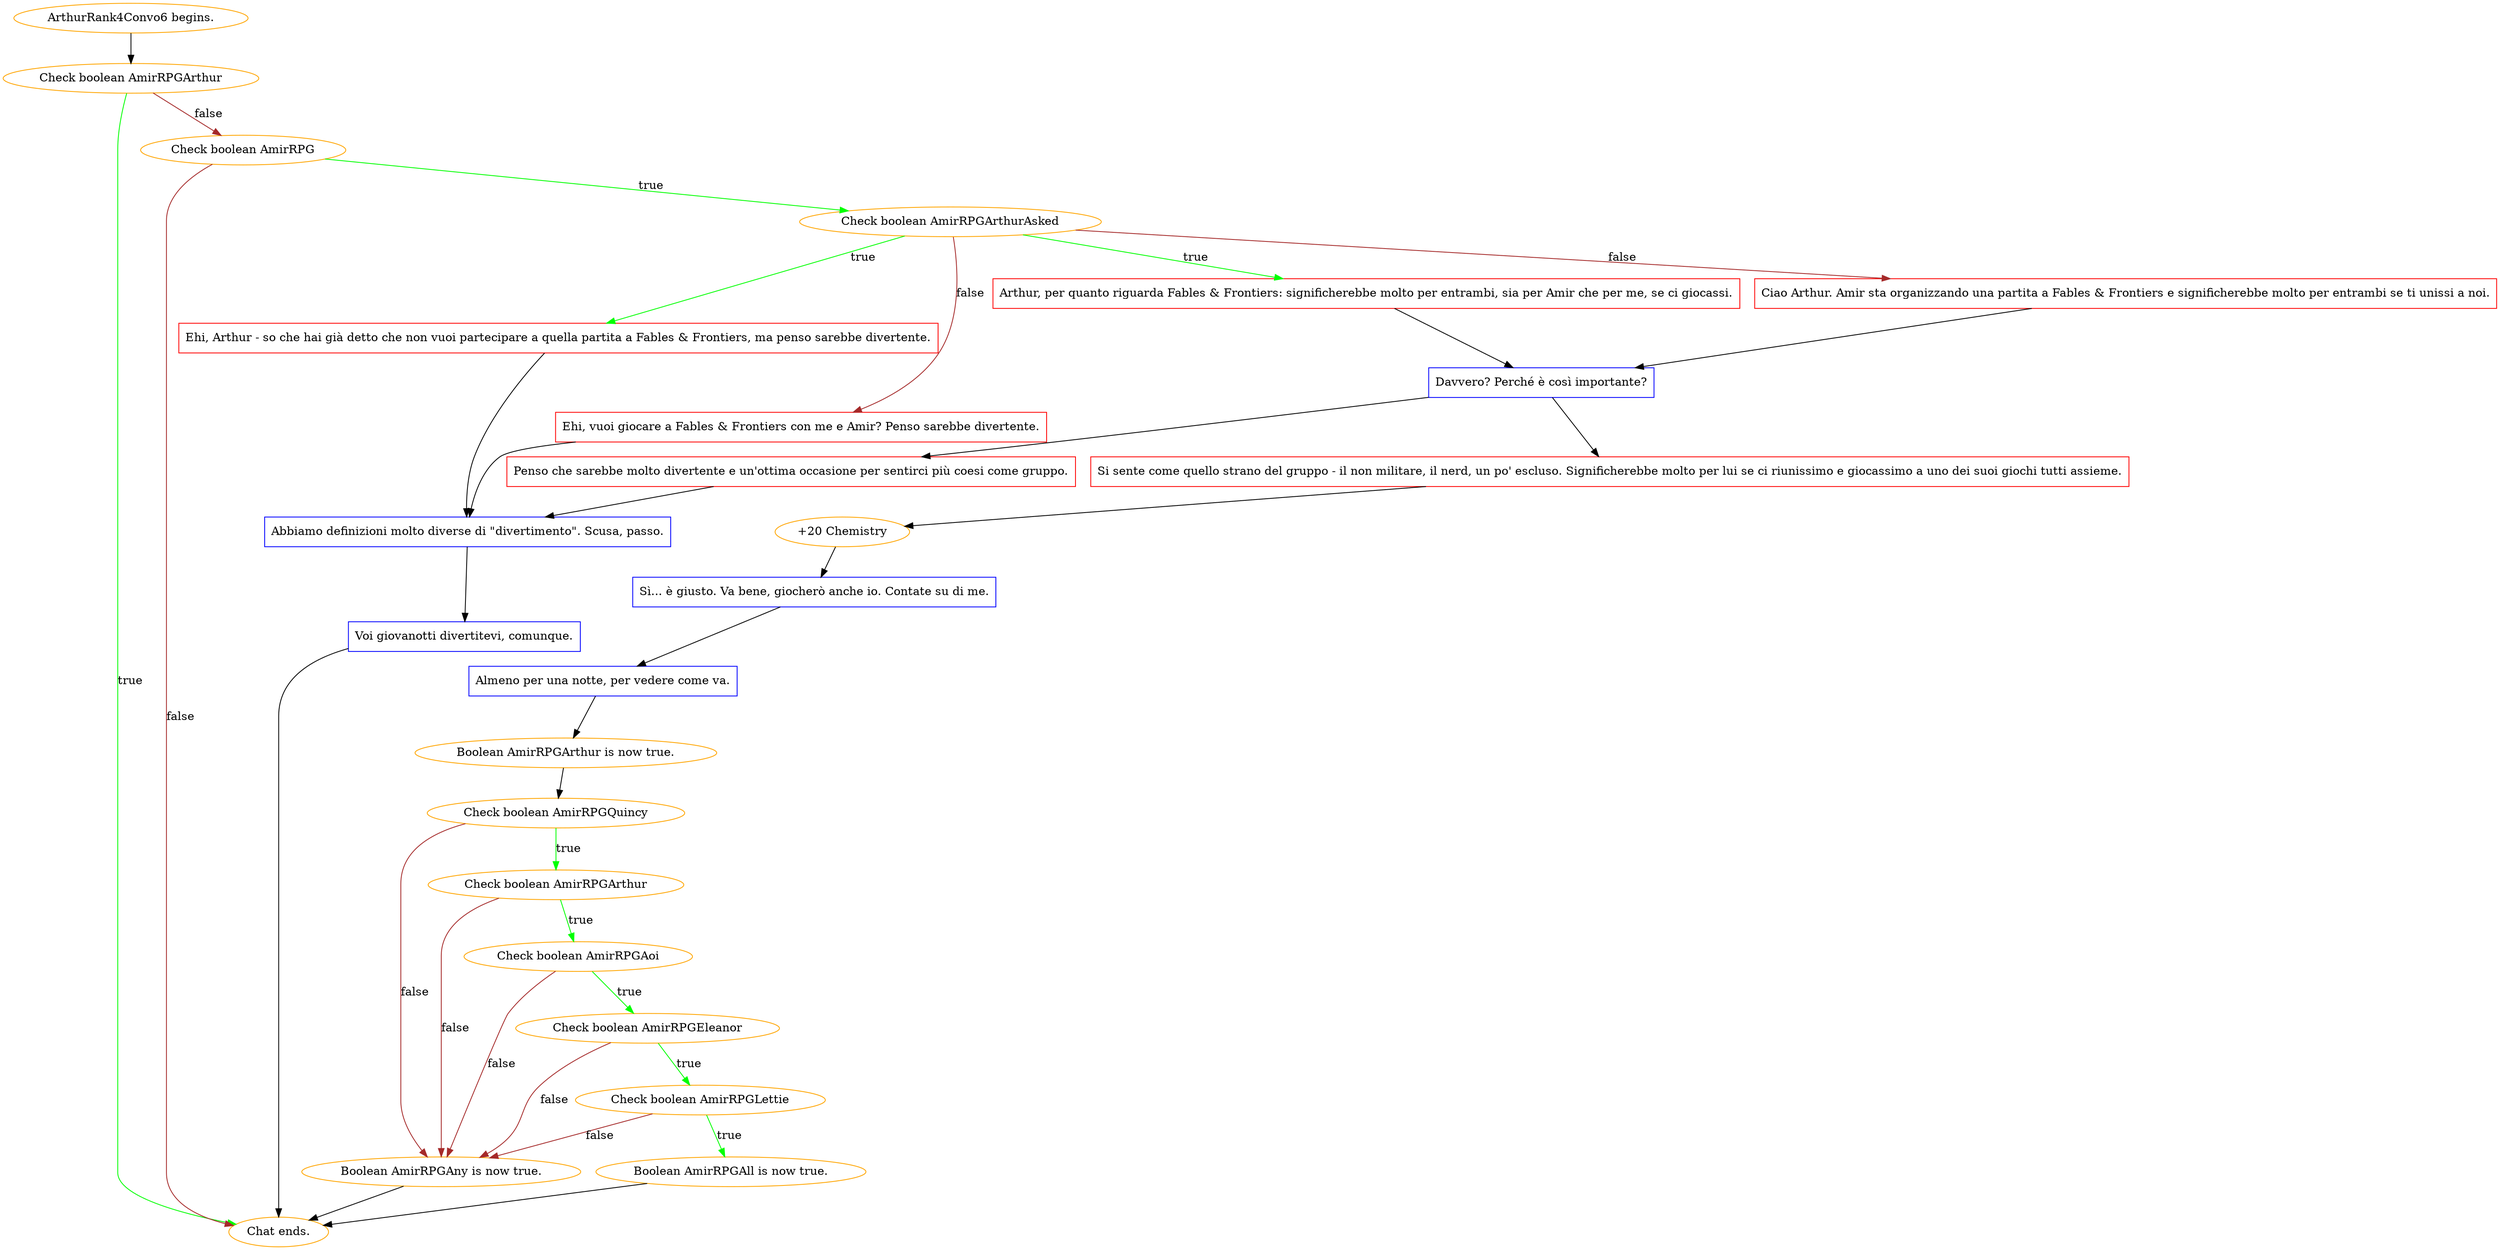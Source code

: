 digraph {
	"ArthurRank4Convo6 begins." [color=orange];
		"ArthurRank4Convo6 begins." -> j175018133;
	j175018133 [label="Check boolean AmirRPGArthur",color=orange];
		j175018133 -> "Chat ends." [label=true,color=green];
		j175018133 -> j1647325213 [label=false,color=brown];
	"Chat ends." [color=orange];
	j1647325213 [label="Check boolean AmirRPG",color=orange];
		j1647325213 -> j3242374743 [label=true,color=green];
		j1647325213 -> "Chat ends." [label=false,color=brown];
	j3242374743 [label="Check boolean AmirRPGArthurAsked",color=orange];
		j3242374743 -> j3855187688 [label=true,color=green];
		j3242374743 -> j3303941106 [label=true,color=green];
		j3242374743 -> j733418681 [label=false,color=brown];
		j3242374743 -> j116730324 [label=false,color=brown];
	j3855187688 [label="Arthur, per quanto riguarda Fables & Frontiers: significherebbe molto per entrambi, sia per Amir che per me, se ci giocassi.",shape=box,color=red];
		j3855187688 -> j832165860;
	j3303941106 [label="Ehi, Arthur - so che hai già detto che non vuoi partecipare a quella partita a Fables & Frontiers, ma penso sarebbe divertente.",shape=box,color=red];
		j3303941106 -> j3946948706;
	j733418681 [label="Ehi, vuoi giocare a Fables & Frontiers con me e Amir? Penso sarebbe divertente.",shape=box,color=red];
		j733418681 -> j3946948706;
	j116730324 [label="Ciao Arthur. Amir sta organizzando una partita a Fables & Frontiers e significherebbe molto per entrambi se ti unissi a noi.",shape=box,color=red];
		j116730324 -> j832165860;
	j832165860 [label="Davvero? Perché è così importante?",shape=box,color=blue];
		j832165860 -> j3716655775;
		j832165860 -> j3885556079;
	j3946948706 [label="Abbiamo definizioni molto diverse di \"divertimento\". Scusa, passo.",shape=box,color=blue];
		j3946948706 -> j3241820816;
	j3716655775 [label="Penso che sarebbe molto divertente e un'ottima occasione per sentirci più coesi come gruppo.",shape=box,color=red];
		j3716655775 -> j3946948706;
	j3885556079 [label="Si sente come quello strano del gruppo - il non militare, il nerd, un po' escluso. Significherebbe molto per lui se ci riunissimo e giocassimo a uno dei suoi giochi tutti assieme.",shape=box,color=red];
		j3885556079 -> j3697663154;
	j3241820816 [label="Voi giovanotti divertitevi, comunque.",shape=box,color=blue];
		j3241820816 -> "Chat ends.";
	j3697663154 [label="+20 Chemistry",color=orange];
		j3697663154 -> j3748516201;
	j3748516201 [label="Sì... è giusto. Va bene, giocherò anche io. Contate su di me.",shape=box,color=blue];
		j3748516201 -> j3814527581;
	j3814527581 [label="Almeno per una notte, per vedere come va.",shape=box,color=blue];
		j3814527581 -> j166037615;
	j166037615 [label="Boolean AmirRPGArthur is now true.",color=orange];
		j166037615 -> j1259627351;
	j1259627351 [label="Check boolean AmirRPGQuincy",color=orange];
		j1259627351 -> j1522511736 [label=true,color=green];
		j1259627351 -> j1992773596 [label=false,color=brown];
	j1522511736 [label="Check boolean AmirRPGArthur",color=orange];
		j1522511736 -> j3867851737 [label=true,color=green];
		j1522511736 -> j1992773596 [label=false,color=brown];
	j1992773596 [label="Boolean AmirRPGAny is now true.",color=orange];
		j1992773596 -> "Chat ends.";
	j3867851737 [label="Check boolean AmirRPGAoi",color=orange];
		j3867851737 -> j3358606226 [label=true,color=green];
		j3867851737 -> j1992773596 [label=false,color=brown];
	j3358606226 [label="Check boolean AmirRPGEleanor",color=orange];
		j3358606226 -> j1733375523 [label=true,color=green];
		j3358606226 -> j1992773596 [label=false,color=brown];
	j1733375523 [label="Check boolean AmirRPGLettie",color=orange];
		j1733375523 -> j2677000302 [label=true,color=green];
		j1733375523 -> j1992773596 [label=false,color=brown];
	j2677000302 [label="Boolean AmirRPGAll is now true.",color=orange];
		j2677000302 -> "Chat ends.";
}